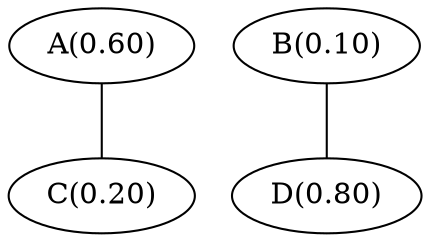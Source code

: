 
strict graph intermittent_edge_and_progress {

	// Node definitions.

	"A(0.60)";

	"B(0.10)";

	"C(0.20)";

	"D(0.80)";


	// Edge definitions.

	"A(0.60)" -- "C(0.20)";

	"B(0.10)" -- "D(0.80)";

}